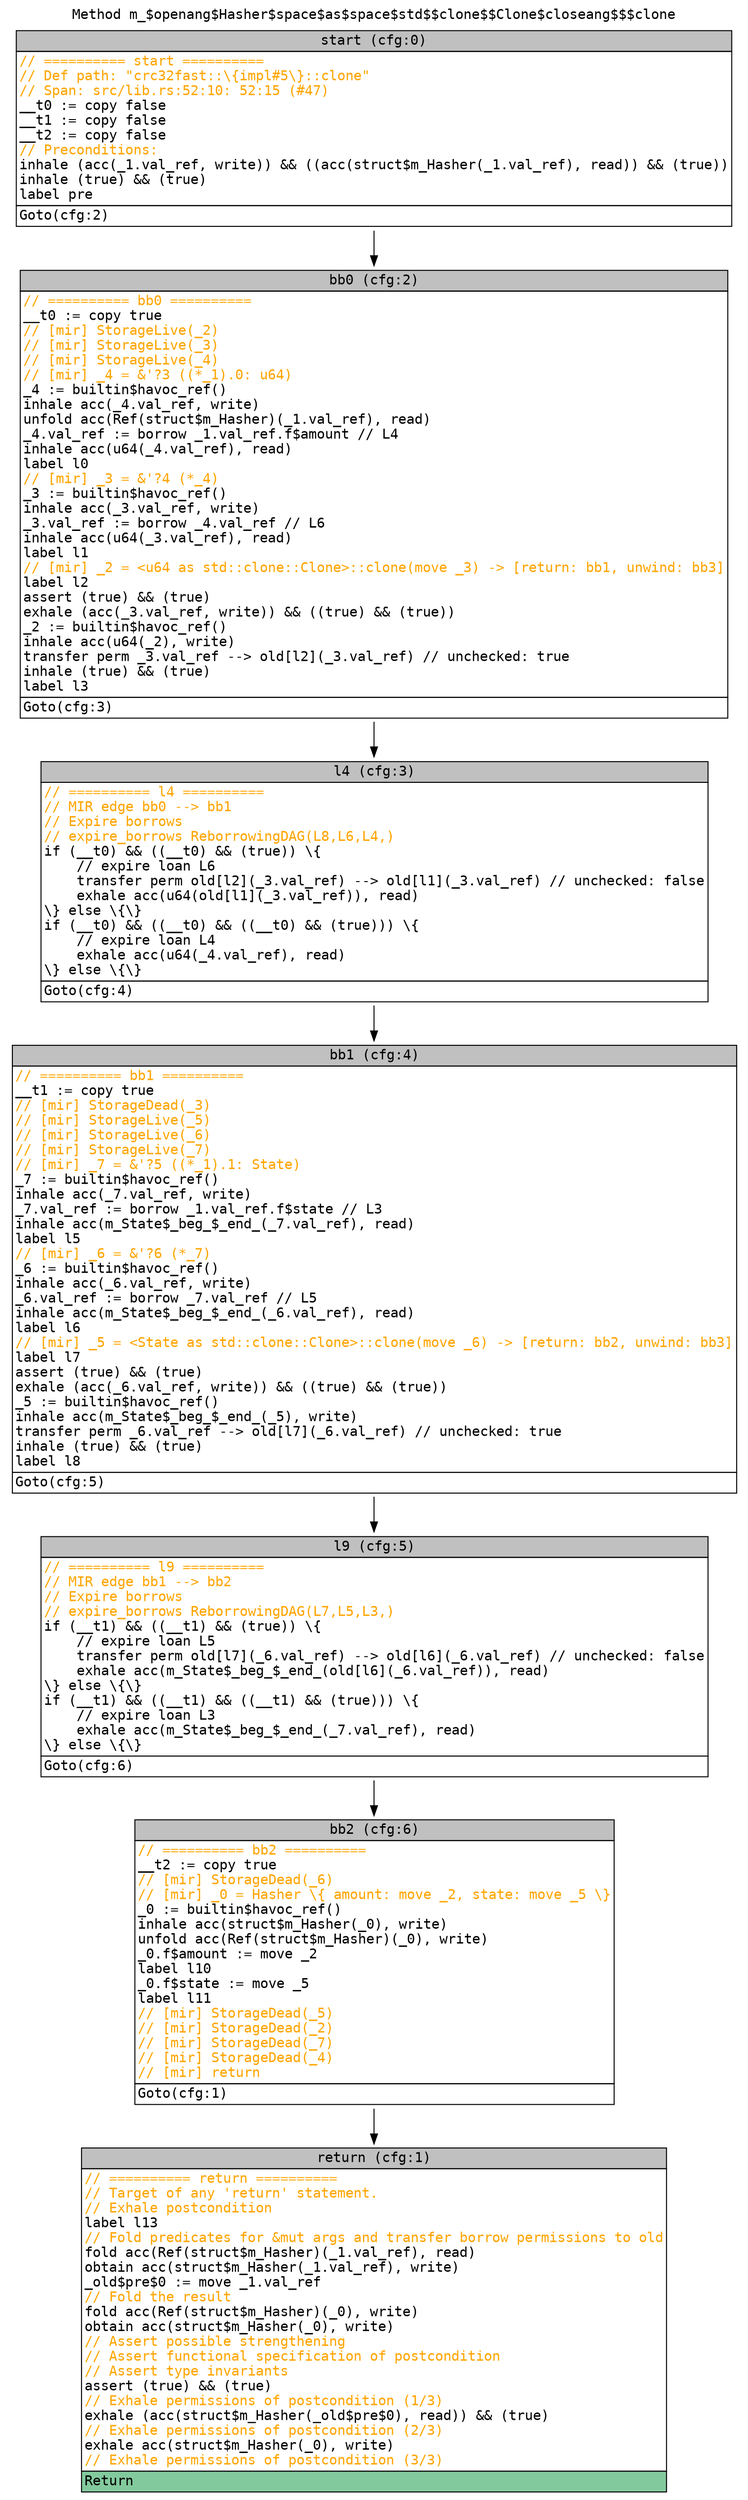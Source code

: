 digraph CFG {
graph [fontname=monospace];
node [fontname=monospace];
edge [fontname=monospace];
labelloc="t";
label="Method m_$openang$Hasher$space$as$space$std$$clone$$Clone$closeang$$$clone";
"block_start" [shape=none,label=<<table border="0" cellborder="1" cellspacing="0"><tr><td bgcolor="gray" align="center">start (cfg:0)</td></tr><tr><td align="left" balign="left"><font color="orange">// ========== start ==========</font><br/><font color="orange">// Def path: "crc32fast::\{impl#5\}::clone"</font><br/><font color="orange">// Span: src/lib.rs:52:10: 52:15 (#47)</font><br/>__t0 := copy false<br/>__t1 := copy false<br/>__t2 := copy false<br/><font color="orange">// Preconditions:</font><br/>inhale (acc(_1.val_ref, write)) &amp;&amp; ((acc(struct$m_Hasher(_1.val_ref), read)) &amp;&amp; (true))<br/>inhale (true) &amp;&amp; (true)<br/>label pre</td></tr><tr><td align="left">Goto(cfg:2)<br/></td></tr></table>>];
"block_return" [shape=none,label=<<table border="0" cellborder="1" cellspacing="0"><tr><td bgcolor="gray" align="center">return (cfg:1)</td></tr><tr><td align="left" balign="left"><font color="orange">// ========== return ==========</font><br/><font color="orange">// Target of any 'return' statement.</font><br/><font color="orange">// Exhale postcondition</font><br/>label l13<br/><font color="orange">// Fold predicates for &amp;mut args and transfer borrow permissions to old</font><br/>fold acc(Ref(struct$m_Hasher)(_1.val_ref), read)<br/>obtain acc(struct$m_Hasher(_1.val_ref), write)<br/>_old$pre$0 := move _1.val_ref<br/><font color="orange">// Fold the result</font><br/>fold acc(Ref(struct$m_Hasher)(_0), write)<br/>obtain acc(struct$m_Hasher(_0), write)<br/><font color="orange">// Assert possible strengthening</font><br/><font color="orange">// Assert functional specification of postcondition</font><br/><font color="orange">// Assert type invariants</font><br/>assert (true) &amp;&amp; (true)<br/><font color="orange">// Exhale permissions of postcondition (1/3)</font><br/>exhale (acc(struct$m_Hasher(_old$pre$0), read)) &amp;&amp; (true)<br/><font color="orange">// Exhale permissions of postcondition (2/3)</font><br/>exhale acc(struct$m_Hasher(_0), write)<br/><font color="orange">// Exhale permissions of postcondition (3/3)</font></td></tr><tr><td align="left" bgcolor="#82CA9D">Return<br/></td></tr></table>>];
"block_bb0" [shape=none,label=<<table border="0" cellborder="1" cellspacing="0"><tr><td bgcolor="gray" align="center">bb0 (cfg:2)</td></tr><tr><td align="left" balign="left"><font color="orange">// ========== bb0 ==========</font><br/>__t0 := copy true<br/><font color="orange">// [mir] StorageLive(_2)</font><br/><font color="orange">// [mir] StorageLive(_3)</font><br/><font color="orange">// [mir] StorageLive(_4)</font><br/><font color="orange">// [mir] _4 = &amp;'?3 ((*_1).0: u64)</font><br/>_4 := builtin$havoc_ref()<br/>inhale acc(_4.val_ref, write)<br/>unfold acc(Ref(struct$m_Hasher)(_1.val_ref), read)<br/>_4.val_ref := borrow _1.val_ref.f$amount // L4<br/>inhale acc(u64(_4.val_ref), read)<br/>label l0<br/><font color="orange">// [mir] _3 = &amp;'?4 (*_4)</font><br/>_3 := builtin$havoc_ref()<br/>inhale acc(_3.val_ref, write)<br/>_3.val_ref := borrow _4.val_ref // L6<br/>inhale acc(u64(_3.val_ref), read)<br/>label l1<br/><font color="orange">// [mir] _2 = &lt;u64 as std::clone::Clone&gt;::clone(move _3) -&gt; [return: bb1, unwind: bb3]</font><br/>label l2<br/>assert (true) &amp;&amp; (true)<br/>exhale (acc(_3.val_ref, write)) &amp;&amp; ((true) &amp;&amp; (true))<br/>_2 := builtin$havoc_ref()<br/>inhale acc(u64(_2), write)<br/>transfer perm _3.val_ref --&gt; old[l2](_3.val_ref) // unchecked: true<br/>inhale (true) &amp;&amp; (true)<br/>label l3</td></tr><tr><td align="left">Goto(cfg:3)<br/></td></tr></table>>];
"block_l4" [shape=none,label=<<table border="0" cellborder="1" cellspacing="0"><tr><td bgcolor="gray" align="center">l4 (cfg:3)</td></tr><tr><td align="left" balign="left"><font color="orange">// ========== l4 ==========</font><br/><font color="orange">// MIR edge bb0 --&gt; bb1</font><br/><font color="orange">// Expire borrows</font><br/><font color="orange">// expire_borrows ReborrowingDAG(L8,L6,L4,)</font><br/>if (__t0) &amp;&amp; ((__t0) &amp;&amp; (true)) \{<br/>    // expire loan L6<br/>    transfer perm old[l2](_3.val_ref) --&gt; old[l1](_3.val_ref) // unchecked: false<br/>    exhale acc(u64(old[l1](_3.val_ref)), read)<br/>\} else \{\}<br/>if (__t0) &amp;&amp; ((__t0) &amp;&amp; ((__t0) &amp;&amp; (true))) \{<br/>    // expire loan L4<br/>    exhale acc(u64(_4.val_ref), read)<br/>\} else \{\}</td></tr><tr><td align="left">Goto(cfg:4)<br/></td></tr></table>>];
"block_bb1" [shape=none,label=<<table border="0" cellborder="1" cellspacing="0"><tr><td bgcolor="gray" align="center">bb1 (cfg:4)</td></tr><tr><td align="left" balign="left"><font color="orange">// ========== bb1 ==========</font><br/>__t1 := copy true<br/><font color="orange">// [mir] StorageDead(_3)</font><br/><font color="orange">// [mir] StorageLive(_5)</font><br/><font color="orange">// [mir] StorageLive(_6)</font><br/><font color="orange">// [mir] StorageLive(_7)</font><br/><font color="orange">// [mir] _7 = &amp;'?5 ((*_1).1: State)</font><br/>_7 := builtin$havoc_ref()<br/>inhale acc(_7.val_ref, write)<br/>_7.val_ref := borrow _1.val_ref.f$state // L3<br/>inhale acc(m_State$_beg_$_end_(_7.val_ref), read)<br/>label l5<br/><font color="orange">// [mir] _6 = &amp;'?6 (*_7)</font><br/>_6 := builtin$havoc_ref()<br/>inhale acc(_6.val_ref, write)<br/>_6.val_ref := borrow _7.val_ref // L5<br/>inhale acc(m_State$_beg_$_end_(_6.val_ref), read)<br/>label l6<br/><font color="orange">// [mir] _5 = &lt;State as std::clone::Clone&gt;::clone(move _6) -&gt; [return: bb2, unwind: bb3]</font><br/>label l7<br/>assert (true) &amp;&amp; (true)<br/>exhale (acc(_6.val_ref, write)) &amp;&amp; ((true) &amp;&amp; (true))<br/>_5 := builtin$havoc_ref()<br/>inhale acc(m_State$_beg_$_end_(_5), write)<br/>transfer perm _6.val_ref --&gt; old[l7](_6.val_ref) // unchecked: true<br/>inhale (true) &amp;&amp; (true)<br/>label l8</td></tr><tr><td align="left">Goto(cfg:5)<br/></td></tr></table>>];
"block_l9" [shape=none,label=<<table border="0" cellborder="1" cellspacing="0"><tr><td bgcolor="gray" align="center">l9 (cfg:5)</td></tr><tr><td align="left" balign="left"><font color="orange">// ========== l9 ==========</font><br/><font color="orange">// MIR edge bb1 --&gt; bb2</font><br/><font color="orange">// Expire borrows</font><br/><font color="orange">// expire_borrows ReborrowingDAG(L7,L5,L3,)</font><br/>if (__t1) &amp;&amp; ((__t1) &amp;&amp; (true)) \{<br/>    // expire loan L5<br/>    transfer perm old[l7](_6.val_ref) --&gt; old[l6](_6.val_ref) // unchecked: false<br/>    exhale acc(m_State$_beg_$_end_(old[l6](_6.val_ref)), read)<br/>\} else \{\}<br/>if (__t1) &amp;&amp; ((__t1) &amp;&amp; ((__t1) &amp;&amp; (true))) \{<br/>    // expire loan L3<br/>    exhale acc(m_State$_beg_$_end_(_7.val_ref), read)<br/>\} else \{\}</td></tr><tr><td align="left">Goto(cfg:6)<br/></td></tr></table>>];
"block_bb2" [shape=none,label=<<table border="0" cellborder="1" cellspacing="0"><tr><td bgcolor="gray" align="center">bb2 (cfg:6)</td></tr><tr><td align="left" balign="left"><font color="orange">// ========== bb2 ==========</font><br/>__t2 := copy true<br/><font color="orange">// [mir] StorageDead(_6)</font><br/><font color="orange">// [mir] _0 = Hasher \{ amount: move _2, state: move _5 \}</font><br/>_0 := builtin$havoc_ref()<br/>inhale acc(struct$m_Hasher(_0), write)<br/>unfold acc(Ref(struct$m_Hasher)(_0), write)<br/>_0.f$amount := move _2<br/>label l10<br/>_0.f$state := move _5<br/>label l11<br/><font color="orange">// [mir] StorageDead(_5)</font><br/><font color="orange">// [mir] StorageDead(_2)</font><br/><font color="orange">// [mir] StorageDead(_7)</font><br/><font color="orange">// [mir] StorageDead(_4)</font><br/><font color="orange">// [mir] return</font></td></tr><tr><td align="left">Goto(cfg:1)<br/></td></tr></table>>];
"block_start" -> "block_bb0";
"block_bb0" -> "block_l4";
"block_l4" -> "block_bb1";
"block_bb1" -> "block_l9";
"block_l9" -> "block_bb2";
"block_bb2" -> "block_return";
}
